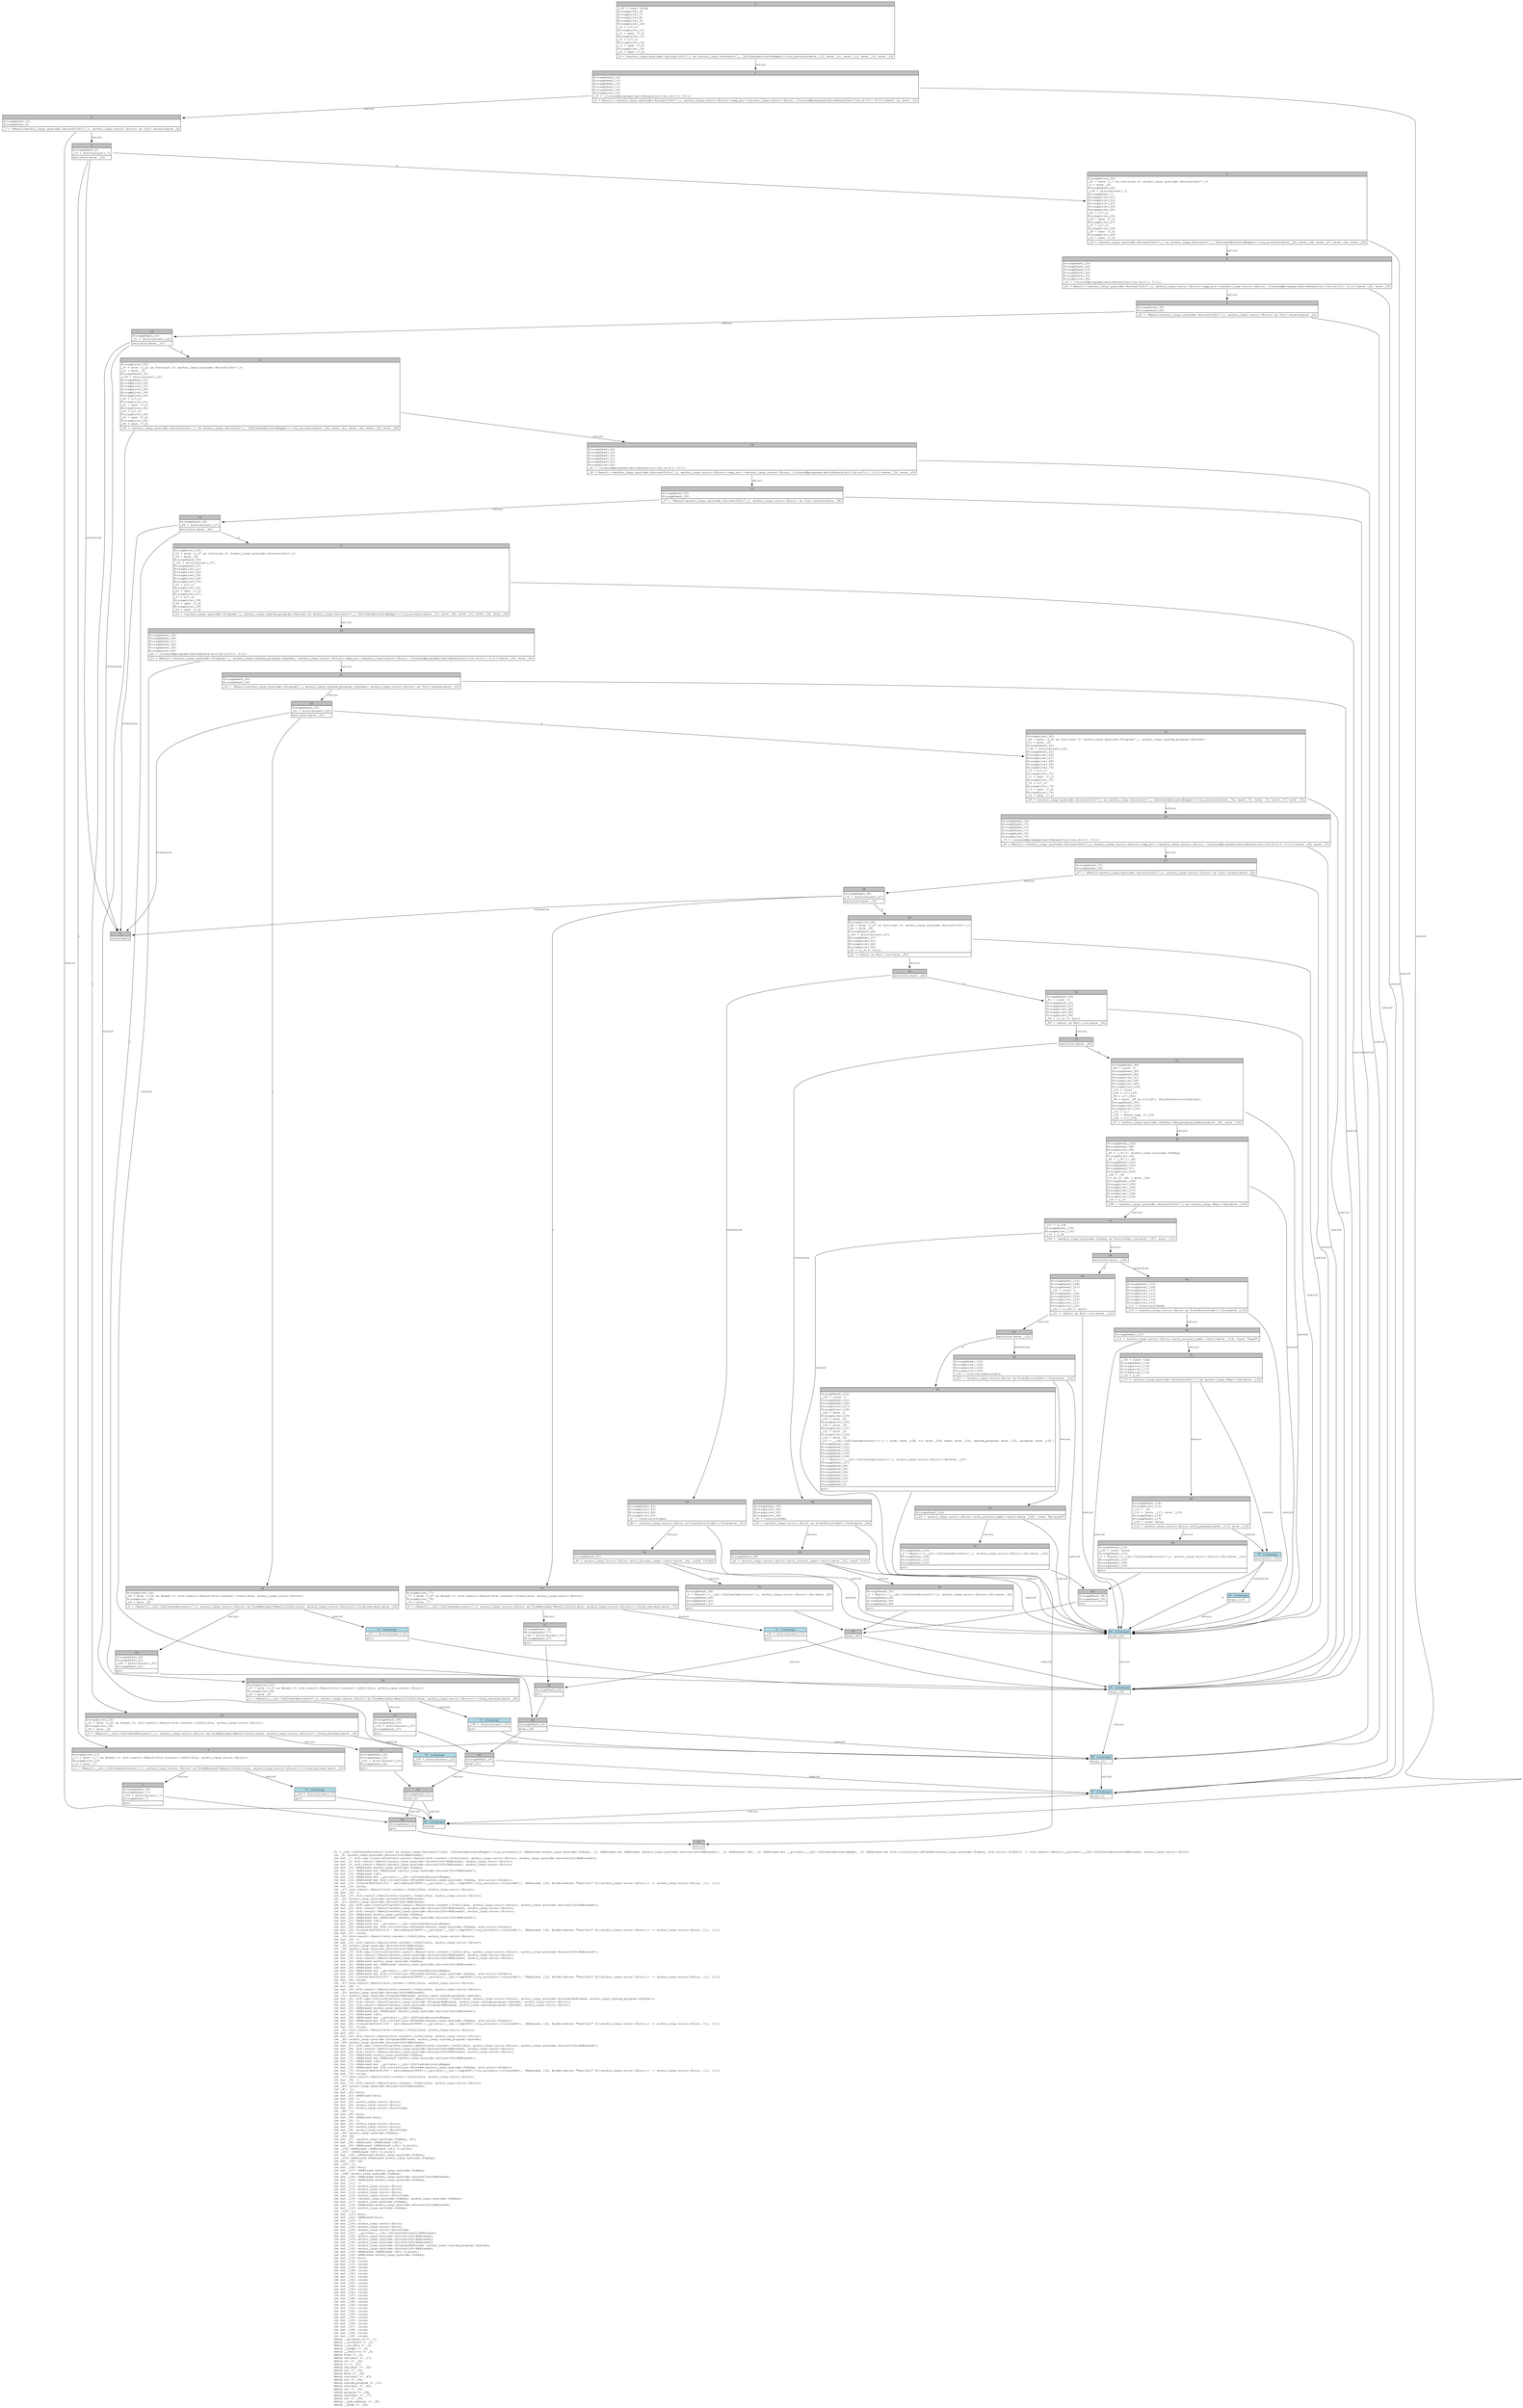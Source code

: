 digraph Mir_0_514 {
    graph [fontname="Courier, monospace"];
    node [fontname="Courier, monospace"];
    edge [fontname="Courier, monospace"];
    label=<fn &lt;__idl::IdlCreateAccounts&lt;'info&gt; as anchor_lang::Accounts&lt;'info, IdlCreateAccountsBumps&gt;&gt;::try_accounts(_1: &amp;ReErased anchor_lang::prelude::Pubkey, _2: &amp;ReErased mut &amp;ReErased [anchor_lang::prelude::AccountInfo&lt;ReErased&gt;], _3: &amp;ReErased [u8], _4: &amp;ReErased mut __private::__idl::IdlCreateAccountsBumps, _5: &amp;ReErased mut std::collections::BTreeSet&lt;anchor_lang::prelude::Pubkey, std::alloc::Global&gt;) -&gt; std::result::Result&lt;__private::__idl::IdlCreateAccounts&lt;ReErased&gt;, anchor_lang::error::Error&gt;<br align="left"/>let _6: anchor_lang::prelude::AccountInfo&lt;ReErased&gt;;<br align="left"/>let mut _7: std::ops::ControlFlow&lt;std::result::Result&lt;std::convert::Infallible, anchor_lang::error::Error&gt;, anchor_lang::prelude::AccountInfo&lt;ReErased&gt;&gt;;<br align="left"/>let mut _8: std::result::Result&lt;anchor_lang::prelude::AccountInfo&lt;ReErased&gt;, anchor_lang::error::Error&gt;;<br align="left"/>let mut _9: std::result::Result&lt;anchor_lang::prelude::AccountInfo&lt;ReErased&gt;, anchor_lang::error::Error&gt;;<br align="left"/>let mut _10: &amp;ReErased anchor_lang::prelude::Pubkey;<br align="left"/>let mut _11: &amp;ReErased mut &amp;ReErased [anchor_lang::prelude::AccountInfo&lt;ReErased&gt;];<br align="left"/>let mut _12: &amp;ReErased [u8];<br align="left"/>let mut _13: &amp;ReErased mut __private::__idl::IdlCreateAccountsBumps;<br align="left"/>let mut _14: &amp;ReErased mut std::collections::BTreeSet&lt;anchor_lang::prelude::Pubkey, std::alloc::Global&gt;;<br align="left"/>let mut _15: Closure(DefId(0:515 ~ switchboard[5899]::__private::__idl::{impl#38}::try_accounts::{closure#0}), [ReErased, i32, Binder(extern &quot;RustCall&quot; fn((anchor_lang::error::Error,)) -&gt; anchor_lang::error::Error, []), ()]);<br align="left"/>let mut _16: isize;<br align="left"/>let _17: std::result::Result&lt;std::convert::Infallible, anchor_lang::error::Error&gt;;<br align="left"/>let mut _18: !;<br align="left"/>let mut _19: std::result::Result&lt;std::convert::Infallible, anchor_lang::error::Error&gt;;<br align="left"/>let _20: anchor_lang::prelude::AccountInfo&lt;ReErased&gt;;<br align="left"/>let _21: anchor_lang::prelude::AccountInfo&lt;ReErased&gt;;<br align="left"/>let mut _22: std::ops::ControlFlow&lt;std::result::Result&lt;std::convert::Infallible, anchor_lang::error::Error&gt;, anchor_lang::prelude::AccountInfo&lt;ReErased&gt;&gt;;<br align="left"/>let mut _23: std::result::Result&lt;anchor_lang::prelude::AccountInfo&lt;ReErased&gt;, anchor_lang::error::Error&gt;;<br align="left"/>let mut _24: std::result::Result&lt;anchor_lang::prelude::AccountInfo&lt;ReErased&gt;, anchor_lang::error::Error&gt;;<br align="left"/>let mut _25: &amp;ReErased anchor_lang::prelude::Pubkey;<br align="left"/>let mut _26: &amp;ReErased mut &amp;ReErased [anchor_lang::prelude::AccountInfo&lt;ReErased&gt;];<br align="left"/>let mut _27: &amp;ReErased [u8];<br align="left"/>let mut _28: &amp;ReErased mut __private::__idl::IdlCreateAccountsBumps;<br align="left"/>let mut _29: &amp;ReErased mut std::collections::BTreeSet&lt;anchor_lang::prelude::Pubkey, std::alloc::Global&gt;;<br align="left"/>let mut _30: Closure(DefId(0:516 ~ switchboard[5899]::__private::__idl::{impl#38}::try_accounts::{closure#1}), [ReErased, i32, Binder(extern &quot;RustCall&quot; fn((anchor_lang::error::Error,)) -&gt; anchor_lang::error::Error, []), ()]);<br align="left"/>let mut _31: isize;<br align="left"/>let _32: std::result::Result&lt;std::convert::Infallible, anchor_lang::error::Error&gt;;<br align="left"/>let mut _33: !;<br align="left"/>let mut _34: std::result::Result&lt;std::convert::Infallible, anchor_lang::error::Error&gt;;<br align="left"/>let _35: anchor_lang::prelude::AccountInfo&lt;ReErased&gt;;<br align="left"/>let _36: anchor_lang::prelude::AccountInfo&lt;ReErased&gt;;<br align="left"/>let mut _37: std::ops::ControlFlow&lt;std::result::Result&lt;std::convert::Infallible, anchor_lang::error::Error&gt;, anchor_lang::prelude::AccountInfo&lt;ReErased&gt;&gt;;<br align="left"/>let mut _38: std::result::Result&lt;anchor_lang::prelude::AccountInfo&lt;ReErased&gt;, anchor_lang::error::Error&gt;;<br align="left"/>let mut _39: std::result::Result&lt;anchor_lang::prelude::AccountInfo&lt;ReErased&gt;, anchor_lang::error::Error&gt;;<br align="left"/>let mut _40: &amp;ReErased anchor_lang::prelude::Pubkey;<br align="left"/>let mut _41: &amp;ReErased mut &amp;ReErased [anchor_lang::prelude::AccountInfo&lt;ReErased&gt;];<br align="left"/>let mut _42: &amp;ReErased [u8];<br align="left"/>let mut _43: &amp;ReErased mut __private::__idl::IdlCreateAccountsBumps;<br align="left"/>let mut _44: &amp;ReErased mut std::collections::BTreeSet&lt;anchor_lang::prelude::Pubkey, std::alloc::Global&gt;;<br align="left"/>let mut _45: Closure(DefId(0:517 ~ switchboard[5899]::__private::__idl::{impl#38}::try_accounts::{closure#2}), [ReErased, i32, Binder(extern &quot;RustCall&quot; fn((anchor_lang::error::Error,)) -&gt; anchor_lang::error::Error, []), ()]);<br align="left"/>let mut _46: isize;<br align="left"/>let _47: std::result::Result&lt;std::convert::Infallible, anchor_lang::error::Error&gt;;<br align="left"/>let mut _48: !;<br align="left"/>let mut _49: std::result::Result&lt;std::convert::Infallible, anchor_lang::error::Error&gt;;<br align="left"/>let _50: anchor_lang::prelude::AccountInfo&lt;ReErased&gt;;<br align="left"/>let _51: anchor_lang::prelude::Program&lt;ReErased, anchor_lang::system_program::System&gt;;<br align="left"/>let mut _52: std::ops::ControlFlow&lt;std::result::Result&lt;std::convert::Infallible, anchor_lang::error::Error&gt;, anchor_lang::prelude::Program&lt;ReErased, anchor_lang::system_program::System&gt;&gt;;<br align="left"/>let mut _53: std::result::Result&lt;anchor_lang::prelude::Program&lt;ReErased, anchor_lang::system_program::System&gt;, anchor_lang::error::Error&gt;;<br align="left"/>let mut _54: std::result::Result&lt;anchor_lang::prelude::Program&lt;ReErased, anchor_lang::system_program::System&gt;, anchor_lang::error::Error&gt;;<br align="left"/>let mut _55: &amp;ReErased anchor_lang::prelude::Pubkey;<br align="left"/>let mut _56: &amp;ReErased mut &amp;ReErased [anchor_lang::prelude::AccountInfo&lt;ReErased&gt;];<br align="left"/>let mut _57: &amp;ReErased [u8];<br align="left"/>let mut _58: &amp;ReErased mut __private::__idl::IdlCreateAccountsBumps;<br align="left"/>let mut _59: &amp;ReErased mut std::collections::BTreeSet&lt;anchor_lang::prelude::Pubkey, std::alloc::Global&gt;;<br align="left"/>let mut _60: Closure(DefId(0:518 ~ switchboard[5899]::__private::__idl::{impl#38}::try_accounts::{closure#3}), [ReErased, i32, Binder(extern &quot;RustCall&quot; fn((anchor_lang::error::Error,)) -&gt; anchor_lang::error::Error, []), ()]);<br align="left"/>let mut _61: isize;<br align="left"/>let _62: std::result::Result&lt;std::convert::Infallible, anchor_lang::error::Error&gt;;<br align="left"/>let mut _63: !;<br align="left"/>let mut _64: std::result::Result&lt;std::convert::Infallible, anchor_lang::error::Error&gt;;<br align="left"/>let _65: anchor_lang::prelude::Program&lt;ReErased, anchor_lang::system_program::System&gt;;<br align="left"/>let _66: anchor_lang::prelude::AccountInfo&lt;ReErased&gt;;<br align="left"/>let mut _67: std::ops::ControlFlow&lt;std::result::Result&lt;std::convert::Infallible, anchor_lang::error::Error&gt;, anchor_lang::prelude::AccountInfo&lt;ReErased&gt;&gt;;<br align="left"/>let mut _68: std::result::Result&lt;anchor_lang::prelude::AccountInfo&lt;ReErased&gt;, anchor_lang::error::Error&gt;;<br align="left"/>let mut _69: std::result::Result&lt;anchor_lang::prelude::AccountInfo&lt;ReErased&gt;, anchor_lang::error::Error&gt;;<br align="left"/>let mut _70: &amp;ReErased anchor_lang::prelude::Pubkey;<br align="left"/>let mut _71: &amp;ReErased mut &amp;ReErased [anchor_lang::prelude::AccountInfo&lt;ReErased&gt;];<br align="left"/>let mut _72: &amp;ReErased [u8];<br align="left"/>let mut _73: &amp;ReErased mut __private::__idl::IdlCreateAccountsBumps;<br align="left"/>let mut _74: &amp;ReErased mut std::collections::BTreeSet&lt;anchor_lang::prelude::Pubkey, std::alloc::Global&gt;;<br align="left"/>let mut _75: Closure(DefId(0:519 ~ switchboard[5899]::__private::__idl::{impl#38}::try_accounts::{closure#4}), [ReErased, i32, Binder(extern &quot;RustCall&quot; fn((anchor_lang::error::Error,)) -&gt; anchor_lang::error::Error, []), ()]);<br align="left"/>let mut _76: isize;<br align="left"/>let _77: std::result::Result&lt;std::convert::Infallible, anchor_lang::error::Error&gt;;<br align="left"/>let mut _78: !;<br align="left"/>let mut _79: std::result::Result&lt;std::convert::Infallible, anchor_lang::error::Error&gt;;<br align="left"/>let _80: anchor_lang::prelude::AccountInfo&lt;ReErased&gt;;<br align="left"/>let _81: ();<br align="left"/>let mut _82: bool;<br align="left"/>let mut _83: &amp;ReErased bool;<br align="left"/>let mut _84: !;<br align="left"/>let mut _85: anchor_lang::error::Error;<br align="left"/>let mut _86: anchor_lang::error::Error;<br align="left"/>let mut _87: anchor_lang::error::ErrorCode;<br align="left"/>let _88: ();<br align="left"/>let mut _89: bool;<br align="left"/>let mut _90: &amp;ReErased bool;<br align="left"/>let mut _91: !;<br align="left"/>let mut _92: anchor_lang::error::Error;<br align="left"/>let mut _93: anchor_lang::error::Error;<br align="left"/>let mut _94: anchor_lang::error::ErrorCode;<br align="left"/>let _95: anchor_lang::prelude::Pubkey;<br align="left"/>let _96: u8;<br align="left"/>let mut _97: (anchor_lang::prelude::Pubkey, u8);<br align="left"/>let mut _98: &amp;ReErased [&amp;ReErased [u8]];<br align="left"/>let mut _99: &amp;ReErased [&amp;ReErased [u8]; 0_usize];<br align="left"/>let _100: &amp;ReErased [&amp;ReErased [u8]; 0_usize];<br align="left"/>let _101: [&amp;ReErased [u8]; 0_usize];<br align="left"/>let mut _102: &amp;ReErased anchor_lang::prelude::Pubkey;<br align="left"/>let _103: &amp;ReErased &amp;ReErased anchor_lang::prelude::Pubkey;<br align="left"/>let mut _104: u8;<br align="left"/>let _105: ();<br align="left"/>let mut _106: bool;<br align="left"/>let mut _107: &amp;ReErased anchor_lang::prelude::Pubkey;<br align="left"/>let _108: anchor_lang::prelude::Pubkey;<br align="left"/>let mut _109: &amp;ReErased anchor_lang::prelude::AccountInfo&lt;ReErased&gt;;<br align="left"/>let mut _110: &amp;ReErased anchor_lang::prelude::Pubkey;<br align="left"/>let mut _111: !;<br align="left"/>let mut _112: anchor_lang::error::Error;<br align="left"/>let mut _113: anchor_lang::error::Error;<br align="left"/>let mut _114: anchor_lang::error::Error;<br align="left"/>let mut _115: anchor_lang::error::ErrorCode;<br align="left"/>let mut _116: (anchor_lang::prelude::Pubkey, anchor_lang::prelude::Pubkey);<br align="left"/>let mut _117: anchor_lang::prelude::Pubkey;<br align="left"/>let mut _118: &amp;ReErased anchor_lang::prelude::AccountInfo&lt;ReErased&gt;;<br align="left"/>let mut _119: anchor_lang::prelude::Pubkey;<br align="left"/>let _120: ();<br align="left"/>let mut _121: bool;<br align="left"/>let mut _122: &amp;ReErased bool;<br align="left"/>let mut _123: !;<br align="left"/>let mut _124: anchor_lang::error::Error;<br align="left"/>let mut _125: anchor_lang::error::Error;<br align="left"/>let mut _126: anchor_lang::error::ErrorCode;<br align="left"/>let mut _127: __private::__idl::IdlCreateAccounts&lt;ReErased&gt;;<br align="left"/>let mut _128: anchor_lang::prelude::AccountInfo&lt;ReErased&gt;;<br align="left"/>let mut _129: anchor_lang::prelude::AccountInfo&lt;ReErased&gt;;<br align="left"/>let mut _130: anchor_lang::prelude::AccountInfo&lt;ReErased&gt;;<br align="left"/>let mut _131: anchor_lang::prelude::Program&lt;ReErased, anchor_lang::system_program::System&gt;;<br align="left"/>let mut _132: anchor_lang::prelude::AccountInfo&lt;ReErased&gt;;<br align="left"/>let mut _133: &amp;ReErased [&amp;ReErased [u8]; 0_usize];<br align="left"/>let mut _134: &amp;ReErased anchor_lang::prelude::Pubkey;<br align="left"/>let mut _135: bool;<br align="left"/>let mut _136: isize;<br align="left"/>let mut _137: isize;<br align="left"/>let mut _138: isize;<br align="left"/>let mut _139: isize;<br align="left"/>let mut _140: isize;<br align="left"/>let mut _141: isize;<br align="left"/>let mut _142: isize;<br align="left"/>let mut _143: isize;<br align="left"/>let mut _144: isize;<br align="left"/>let mut _145: isize;<br align="left"/>let mut _146: isize;<br align="left"/>let mut _147: isize;<br align="left"/>let mut _148: isize;<br align="left"/>let mut _149: isize;<br align="left"/>let mut _150: isize;<br align="left"/>let mut _151: isize;<br align="left"/>let mut _152: isize;<br align="left"/>let mut _153: isize;<br align="left"/>let mut _154: isize;<br align="left"/>let mut _155: isize;<br align="left"/>let mut _156: isize;<br align="left"/>let mut _157: isize;<br align="left"/>let mut _158: isize;<br align="left"/>let mut _159: isize;<br align="left"/>let mut _160: isize;<br align="left"/>debug __program_id =&gt; _1;<br align="left"/>debug __accounts =&gt; _2;<br align="left"/>debug __ix_data =&gt; _3;<br align="left"/>debug __bumps =&gt; _4;<br align="left"/>debug __reallocs =&gt; _5;<br align="left"/>debug from =&gt; _6;<br align="left"/>debug residual =&gt; _17;<br align="left"/>debug val =&gt; _20;<br align="left"/>debug to =&gt; _21;<br align="left"/>debug residual =&gt; _32;<br align="left"/>debug val =&gt; _35;<br align="left"/>debug base =&gt; _36;<br align="left"/>debug residual =&gt; _47;<br align="left"/>debug val =&gt; _50;<br align="left"/>debug system_program =&gt; _51;<br align="left"/>debug residual =&gt; _62;<br align="left"/>debug val =&gt; _65;<br align="left"/>debug program =&gt; _66;<br align="left"/>debug residual =&gt; _77;<br align="left"/>debug val =&gt; _80;<br align="left"/>debug __pda_address =&gt; _95;<br align="left"/>debug __bump =&gt; _96;<br align="left"/>>;
    bb0__0_514 [shape="none", label=<<table border="0" cellborder="1" cellspacing="0"><tr><td bgcolor="gray" align="center" colspan="1">0</td></tr><tr><td align="left" balign="left">_135 = const false<br/>StorageLive(_6)<br/>StorageLive(_7)<br/>StorageLive(_8)<br/>StorageLive(_9)<br/>StorageLive(_10)<br/>_10 = &amp;(*_1)<br/>StorageLive(_11)<br/>_11 = &amp;mut (*_2)<br/>StorageLive(_12)<br/>_12 = &amp;(*_3)<br/>StorageLive(_13)<br/>_13 = &amp;mut (*_4)<br/>StorageLive(_14)<br/>_14 = &amp;mut (*_5)<br/></td></tr><tr><td align="left">_9 = &lt;anchor_lang::prelude::AccountInfo&lt;'_&gt; as anchor_lang::Accounts&lt;'_, IdlCreateAccountsBumps&gt;&gt;::try_accounts(move _10, move _11, move _12, move _13, move _14)</td></tr></table>>];
    bb1__0_514 [shape="none", label=<<table border="0" cellborder="1" cellspacing="0"><tr><td bgcolor="gray" align="center" colspan="1">1</td></tr><tr><td align="left" balign="left">StorageDead(_14)<br/>StorageDead(_13)<br/>StorageDead(_12)<br/>StorageDead(_11)<br/>StorageDead(_10)<br/>StorageLive(_15)<br/>_15 = {closure@programs/switchboard/src/lib.rs:5:1: 5:11}<br/></td></tr><tr><td align="left">_8 = Result::&lt;anchor_lang::prelude::AccountInfo&lt;'_&gt;, anchor_lang::error::Error&gt;::map_err::&lt;anchor_lang::error::Error, {closure@programs/switchboard/src/lib.rs:5:1: 5:11}&gt;(move _9, move _15)</td></tr></table>>];
    bb2__0_514 [shape="none", label=<<table border="0" cellborder="1" cellspacing="0"><tr><td bgcolor="gray" align="center" colspan="1">2</td></tr><tr><td align="left" balign="left">StorageDead(_15)<br/>StorageDead(_9)<br/></td></tr><tr><td align="left">_7 = &lt;Result&lt;anchor_lang::prelude::AccountInfo&lt;'_&gt;, anchor_lang::error::Error&gt; as Try&gt;::branch(move _8)</td></tr></table>>];
    bb3__0_514 [shape="none", label=<<table border="0" cellborder="1" cellspacing="0"><tr><td bgcolor="gray" align="center" colspan="1">3</td></tr><tr><td align="left" balign="left">StorageDead(_8)<br/>_16 = discriminant(_7)<br/></td></tr><tr><td align="left">switchInt(move _16)</td></tr></table>>];
    bb4__0_514 [shape="none", label=<<table border="0" cellborder="1" cellspacing="0"><tr><td bgcolor="gray" align="center" colspan="1">4</td></tr><tr><td align="left" balign="left">StorageLive(_20)<br/>_20 = move ((_7 as Continue).0: anchor_lang::prelude::AccountInfo&lt;'_&gt;)<br/>_6 = move _20<br/>StorageDead(_20)<br/>_136 = discriminant(_7)<br/>StorageDead(_7)<br/>StorageLive(_21)<br/>StorageLive(_22)<br/>StorageLive(_23)<br/>StorageLive(_24)<br/>StorageLive(_25)<br/>_25 = &amp;(*_1)<br/>StorageLive(_26)<br/>_26 = &amp;mut (*_2)<br/>StorageLive(_27)<br/>_27 = &amp;(*_3)<br/>StorageLive(_28)<br/>_28 = &amp;mut (*_4)<br/>StorageLive(_29)<br/>_29 = &amp;mut (*_5)<br/></td></tr><tr><td align="left">_24 = &lt;anchor_lang::prelude::AccountInfo&lt;'_&gt; as anchor_lang::Accounts&lt;'_, IdlCreateAccountsBumps&gt;&gt;::try_accounts(move _25, move _26, move _27, move _28, move _29)</td></tr></table>>];
    bb5__0_514 [shape="none", label=<<table border="0" cellborder="1" cellspacing="0"><tr><td bgcolor="gray" align="center" colspan="1">5</td></tr><tr><td align="left">unreachable</td></tr></table>>];
    bb6__0_514 [shape="none", label=<<table border="0" cellborder="1" cellspacing="0"><tr><td bgcolor="gray" align="center" colspan="1">6</td></tr><tr><td align="left" balign="left">StorageLive(_17)<br/>_17 = move ((_7 as Break).0: std::result::Result&lt;std::convert::Infallible, anchor_lang::error::Error&gt;)<br/>StorageLive(_19)<br/>_19 = move _17<br/></td></tr><tr><td align="left">_0 = &lt;Result&lt;__idl::IdlCreateAccounts&lt;'_&gt;, anchor_lang::error::Error&gt; as FromResidual&lt;Result&lt;Infallible, anchor_lang::error::Error&gt;&gt;&gt;::from_residual(move _19)</td></tr></table>>];
    bb7__0_514 [shape="none", label=<<table border="0" cellborder="1" cellspacing="0"><tr><td bgcolor="gray" align="center" colspan="1">7</td></tr><tr><td align="left" balign="left">StorageDead(_19)<br/>StorageDead(_17)<br/>_154 = discriminant(_7)<br/>StorageDead(_7)<br/></td></tr><tr><td align="left">goto</td></tr></table>>];
    bb8__0_514 [shape="none", label=<<table border="0" cellborder="1" cellspacing="0"><tr><td bgcolor="gray" align="center" colspan="1">8</td></tr><tr><td align="left" balign="left">StorageDead(_29)<br/>StorageDead(_28)<br/>StorageDead(_27)<br/>StorageDead(_26)<br/>StorageDead(_25)<br/>StorageLive(_30)<br/>_30 = {closure@programs/switchboard/src/lib.rs:5:1: 5:11}<br/></td></tr><tr><td align="left">_23 = Result::&lt;anchor_lang::prelude::AccountInfo&lt;'_&gt;, anchor_lang::error::Error&gt;::map_err::&lt;anchor_lang::error::Error, {closure@programs/switchboard/src/lib.rs:5:1: 5:11}&gt;(move _24, move _30)</td></tr></table>>];
    bb9__0_514 [shape="none", label=<<table border="0" cellborder="1" cellspacing="0"><tr><td bgcolor="gray" align="center" colspan="1">9</td></tr><tr><td align="left" balign="left">StorageDead(_30)<br/>StorageDead(_24)<br/></td></tr><tr><td align="left">_22 = &lt;Result&lt;anchor_lang::prelude::AccountInfo&lt;'_&gt;, anchor_lang::error::Error&gt; as Try&gt;::branch(move _23)</td></tr></table>>];
    bb10__0_514 [shape="none", label=<<table border="0" cellborder="1" cellspacing="0"><tr><td bgcolor="gray" align="center" colspan="1">10</td></tr><tr><td align="left" balign="left">StorageDead(_23)<br/>_31 = discriminant(_22)<br/></td></tr><tr><td align="left">switchInt(move _31)</td></tr></table>>];
    bb11__0_514 [shape="none", label=<<table border="0" cellborder="1" cellspacing="0"><tr><td bgcolor="gray" align="center" colspan="1">11</td></tr><tr><td align="left" balign="left">StorageLive(_35)<br/>_35 = move ((_22 as Continue).0: anchor_lang::prelude::AccountInfo&lt;'_&gt;)<br/>_21 = move _35<br/>StorageDead(_35)<br/>_138 = discriminant(_22)<br/>StorageDead(_22)<br/>StorageLive(_36)<br/>StorageLive(_37)<br/>StorageLive(_38)<br/>StorageLive(_39)<br/>StorageLive(_40)<br/>_40 = &amp;(*_1)<br/>StorageLive(_41)<br/>_41 = &amp;mut (*_2)<br/>StorageLive(_42)<br/>_42 = &amp;(*_3)<br/>StorageLive(_43)<br/>_43 = &amp;mut (*_4)<br/>StorageLive(_44)<br/>_44 = &amp;mut (*_5)<br/></td></tr><tr><td align="left">_39 = &lt;anchor_lang::prelude::AccountInfo&lt;'_&gt; as anchor_lang::Accounts&lt;'_, IdlCreateAccountsBumps&gt;&gt;::try_accounts(move _40, move _41, move _42, move _43, move _44)</td></tr></table>>];
    bb12__0_514 [shape="none", label=<<table border="0" cellborder="1" cellspacing="0"><tr><td bgcolor="gray" align="center" colspan="1">12</td></tr><tr><td align="left" balign="left">StorageLive(_32)<br/>_32 = move ((_22 as Break).0: std::result::Result&lt;std::convert::Infallible, anchor_lang::error::Error&gt;)<br/>StorageLive(_34)<br/>_34 = move _32<br/></td></tr><tr><td align="left">_0 = &lt;Result&lt;__idl::IdlCreateAccounts&lt;'_&gt;, anchor_lang::error::Error&gt; as FromResidual&lt;Result&lt;Infallible, anchor_lang::error::Error&gt;&gt;&gt;::from_residual(move _34)</td></tr></table>>];
    bb13__0_514 [shape="none", label=<<table border="0" cellborder="1" cellspacing="0"><tr><td bgcolor="gray" align="center" colspan="1">13</td></tr><tr><td align="left" balign="left">StorageDead(_34)<br/>StorageDead(_32)<br/>_152 = discriminant(_22)<br/>StorageDead(_22)<br/></td></tr><tr><td align="left">goto</td></tr></table>>];
    bb14__0_514 [shape="none", label=<<table border="0" cellborder="1" cellspacing="0"><tr><td bgcolor="gray" align="center" colspan="1">14</td></tr><tr><td align="left" balign="left">StorageDead(_44)<br/>StorageDead(_43)<br/>StorageDead(_42)<br/>StorageDead(_41)<br/>StorageDead(_40)<br/>StorageLive(_45)<br/>_45 = {closure@programs/switchboard/src/lib.rs:5:1: 5:11}<br/></td></tr><tr><td align="left">_38 = Result::&lt;anchor_lang::prelude::AccountInfo&lt;'_&gt;, anchor_lang::error::Error&gt;::map_err::&lt;anchor_lang::error::Error, {closure@programs/switchboard/src/lib.rs:5:1: 5:11}&gt;(move _39, move _45)</td></tr></table>>];
    bb15__0_514 [shape="none", label=<<table border="0" cellborder="1" cellspacing="0"><tr><td bgcolor="gray" align="center" colspan="1">15</td></tr><tr><td align="left" balign="left">StorageDead(_45)<br/>StorageDead(_39)<br/></td></tr><tr><td align="left">_37 = &lt;Result&lt;anchor_lang::prelude::AccountInfo&lt;'_&gt;, anchor_lang::error::Error&gt; as Try&gt;::branch(move _38)</td></tr></table>>];
    bb16__0_514 [shape="none", label=<<table border="0" cellborder="1" cellspacing="0"><tr><td bgcolor="gray" align="center" colspan="1">16</td></tr><tr><td align="left" balign="left">StorageDead(_38)<br/>_46 = discriminant(_37)<br/></td></tr><tr><td align="left">switchInt(move _46)</td></tr></table>>];
    bb17__0_514 [shape="none", label=<<table border="0" cellborder="1" cellspacing="0"><tr><td bgcolor="gray" align="center" colspan="1">17</td></tr><tr><td align="left" balign="left">StorageLive(_50)<br/>_50 = move ((_37 as Continue).0: anchor_lang::prelude::AccountInfo&lt;'_&gt;)<br/>_36 = move _50<br/>StorageDead(_50)<br/>_140 = discriminant(_37)<br/>StorageDead(_37)<br/>StorageLive(_51)<br/>StorageLive(_52)<br/>StorageLive(_53)<br/>StorageLive(_54)<br/>StorageLive(_55)<br/>_55 = &amp;(*_1)<br/>StorageLive(_56)<br/>_56 = &amp;mut (*_2)<br/>StorageLive(_57)<br/>_57 = &amp;(*_3)<br/>StorageLive(_58)<br/>_58 = &amp;mut (*_4)<br/>StorageLive(_59)<br/>_59 = &amp;mut (*_5)<br/></td></tr><tr><td align="left">_54 = &lt;anchor_lang::prelude::Program&lt;'_, anchor_lang::system_program::System&gt; as anchor_lang::Accounts&lt;'_, IdlCreateAccountsBumps&gt;&gt;::try_accounts(move _55, move _56, move _57, move _58, move _59)</td></tr></table>>];
    bb18__0_514 [shape="none", label=<<table border="0" cellborder="1" cellspacing="0"><tr><td bgcolor="gray" align="center" colspan="1">18</td></tr><tr><td align="left" balign="left">StorageLive(_47)<br/>_47 = move ((_37 as Break).0: std::result::Result&lt;std::convert::Infallible, anchor_lang::error::Error&gt;)<br/>StorageLive(_49)<br/>_49 = move _47<br/></td></tr><tr><td align="left">_0 = &lt;Result&lt;__idl::IdlCreateAccounts&lt;'_&gt;, anchor_lang::error::Error&gt; as FromResidual&lt;Result&lt;Infallible, anchor_lang::error::Error&gt;&gt;&gt;::from_residual(move _49)</td></tr></table>>];
    bb19__0_514 [shape="none", label=<<table border="0" cellborder="1" cellspacing="0"><tr><td bgcolor="gray" align="center" colspan="1">19</td></tr><tr><td align="left" balign="left">StorageDead(_49)<br/>StorageDead(_47)<br/>_150 = discriminant(_37)<br/>StorageDead(_37)<br/></td></tr><tr><td align="left">goto</td></tr></table>>];
    bb20__0_514 [shape="none", label=<<table border="0" cellborder="1" cellspacing="0"><tr><td bgcolor="gray" align="center" colspan="1">20</td></tr><tr><td align="left" balign="left">StorageDead(_59)<br/>StorageDead(_58)<br/>StorageDead(_57)<br/>StorageDead(_56)<br/>StorageDead(_55)<br/>StorageLive(_60)<br/>_60 = {closure@programs/switchboard/src/lib.rs:5:1: 5:11}<br/></td></tr><tr><td align="left">_53 = Result::&lt;anchor_lang::prelude::Program&lt;'_, anchor_lang::system_program::System&gt;, anchor_lang::error::Error&gt;::map_err::&lt;anchor_lang::error::Error, {closure@programs/switchboard/src/lib.rs:5:1: 5:11}&gt;(move _54, move _60)</td></tr></table>>];
    bb21__0_514 [shape="none", label=<<table border="0" cellborder="1" cellspacing="0"><tr><td bgcolor="gray" align="center" colspan="1">21</td></tr><tr><td align="left" balign="left">StorageDead(_60)<br/>StorageDead(_54)<br/></td></tr><tr><td align="left">_52 = &lt;Result&lt;anchor_lang::prelude::Program&lt;'_, anchor_lang::system_program::System&gt;, anchor_lang::error::Error&gt; as Try&gt;::branch(move _53)</td></tr></table>>];
    bb22__0_514 [shape="none", label=<<table border="0" cellborder="1" cellspacing="0"><tr><td bgcolor="gray" align="center" colspan="1">22</td></tr><tr><td align="left" balign="left">StorageDead(_53)<br/>_61 = discriminant(_52)<br/></td></tr><tr><td align="left">switchInt(move _61)</td></tr></table>>];
    bb23__0_514 [shape="none", label=<<table border="0" cellborder="1" cellspacing="0"><tr><td bgcolor="gray" align="center" colspan="1">23</td></tr><tr><td align="left" balign="left">StorageLive(_65)<br/>_65 = move ((_52 as Continue).0: anchor_lang::prelude::Program&lt;'_, anchor_lang::system_program::System&gt;)<br/>_51 = move _65<br/>StorageDead(_65)<br/>_142 = discriminant(_52)<br/>StorageDead(_52)<br/>StorageLive(_66)<br/>StorageLive(_67)<br/>StorageLive(_68)<br/>StorageLive(_69)<br/>StorageLive(_70)<br/>_70 = &amp;(*_1)<br/>StorageLive(_71)<br/>_71 = &amp;mut (*_2)<br/>StorageLive(_72)<br/>_72 = &amp;(*_3)<br/>StorageLive(_73)<br/>_73 = &amp;mut (*_4)<br/>StorageLive(_74)<br/>_74 = &amp;mut (*_5)<br/></td></tr><tr><td align="left">_69 = &lt;anchor_lang::prelude::AccountInfo&lt;'_&gt; as anchor_lang::Accounts&lt;'_, IdlCreateAccountsBumps&gt;&gt;::try_accounts(move _70, move _71, move _72, move _73, move _74)</td></tr></table>>];
    bb24__0_514 [shape="none", label=<<table border="0" cellborder="1" cellspacing="0"><tr><td bgcolor="gray" align="center" colspan="1">24</td></tr><tr><td align="left" balign="left">StorageLive(_62)<br/>_62 = move ((_52 as Break).0: std::result::Result&lt;std::convert::Infallible, anchor_lang::error::Error&gt;)<br/>StorageLive(_64)<br/>_64 = move _62<br/></td></tr><tr><td align="left">_0 = &lt;Result&lt;__idl::IdlCreateAccounts&lt;'_&gt;, anchor_lang::error::Error&gt; as FromResidual&lt;Result&lt;Infallible, anchor_lang::error::Error&gt;&gt;&gt;::from_residual(move _64)</td></tr></table>>];
    bb25__0_514 [shape="none", label=<<table border="0" cellborder="1" cellspacing="0"><tr><td bgcolor="gray" align="center" colspan="1">25</td></tr><tr><td align="left" balign="left">StorageDead(_64)<br/>StorageDead(_62)<br/>_148 = discriminant(_52)<br/>StorageDead(_52)<br/></td></tr><tr><td align="left">goto</td></tr></table>>];
    bb26__0_514 [shape="none", label=<<table border="0" cellborder="1" cellspacing="0"><tr><td bgcolor="gray" align="center" colspan="1">26</td></tr><tr><td align="left" balign="left">StorageDead(_74)<br/>StorageDead(_73)<br/>StorageDead(_72)<br/>StorageDead(_71)<br/>StorageDead(_70)<br/>StorageLive(_75)<br/>_75 = {closure@programs/switchboard/src/lib.rs:5:1: 5:11}<br/></td></tr><tr><td align="left">_68 = Result::&lt;anchor_lang::prelude::AccountInfo&lt;'_&gt;, anchor_lang::error::Error&gt;::map_err::&lt;anchor_lang::error::Error, {closure@programs/switchboard/src/lib.rs:5:1: 5:11}&gt;(move _69, move _75)</td></tr></table>>];
    bb27__0_514 [shape="none", label=<<table border="0" cellborder="1" cellspacing="0"><tr><td bgcolor="gray" align="center" colspan="1">27</td></tr><tr><td align="left" balign="left">StorageDead(_75)<br/>StorageDead(_69)<br/></td></tr><tr><td align="left">_67 = &lt;Result&lt;anchor_lang::prelude::AccountInfo&lt;'_&gt;, anchor_lang::error::Error&gt; as Try&gt;::branch(move _68)</td></tr></table>>];
    bb28__0_514 [shape="none", label=<<table border="0" cellborder="1" cellspacing="0"><tr><td bgcolor="gray" align="center" colspan="1">28</td></tr><tr><td align="left" balign="left">StorageDead(_68)<br/>_76 = discriminant(_67)<br/></td></tr><tr><td align="left">switchInt(move _76)</td></tr></table>>];
    bb29__0_514 [shape="none", label=<<table border="0" cellborder="1" cellspacing="0"><tr><td bgcolor="gray" align="center" colspan="1">29</td></tr><tr><td align="left" balign="left">StorageLive(_80)<br/>_80 = move ((_67 as Continue).0: anchor_lang::prelude::AccountInfo&lt;'_&gt;)<br/>_66 = move _80<br/>StorageDead(_80)<br/>_144 = discriminant(_67)<br/>StorageDead(_67)<br/>StorageLive(_81)<br/>StorageLive(_82)<br/>StorageLive(_83)<br/>_83 = &amp;(_6.5: bool)<br/></td></tr><tr><td align="left">_82 = &lt;&amp;bool as Not&gt;::not(move _83)</td></tr></table>>];
    bb30__0_514 [shape="none", label=<<table border="0" cellborder="1" cellspacing="0"><tr><td bgcolor="gray" align="center" colspan="1">30</td></tr><tr><td align="left" balign="left">StorageLive(_77)<br/>_77 = move ((_67 as Break).0: std::result::Result&lt;std::convert::Infallible, anchor_lang::error::Error&gt;)<br/>StorageLive(_79)<br/>_79 = move _77<br/></td></tr><tr><td align="left">_0 = &lt;Result&lt;__idl::IdlCreateAccounts&lt;'_&gt;, anchor_lang::error::Error&gt; as FromResidual&lt;Result&lt;Infallible, anchor_lang::error::Error&gt;&gt;&gt;::from_residual(move _79)</td></tr></table>>];
    bb31__0_514 [shape="none", label=<<table border="0" cellborder="1" cellspacing="0"><tr><td bgcolor="gray" align="center" colspan="1">31</td></tr><tr><td align="left" balign="left">StorageDead(_79)<br/>StorageDead(_77)<br/>_146 = discriminant(_67)<br/>StorageDead(_67)<br/></td></tr><tr><td align="left">goto</td></tr></table>>];
    bb32__0_514 [shape="none", label=<<table border="0" cellborder="1" cellspacing="0"><tr><td bgcolor="gray" align="center" colspan="1">32</td></tr><tr><td align="left">switchInt(move _82)</td></tr></table>>];
    bb33__0_514 [shape="none", label=<<table border="0" cellborder="1" cellspacing="0"><tr><td bgcolor="gray" align="center" colspan="1">33</td></tr><tr><td align="left" balign="left">StorageDead(_83)<br/>StorageLive(_85)<br/>StorageLive(_86)<br/>StorageLive(_87)<br/>_87 = ConstraintSigner<br/></td></tr><tr><td align="left">_86 = &lt;anchor_lang::error::Error as From&lt;ErrorCode&gt;&gt;::from(move _87)</td></tr></table>>];
    bb34__0_514 [shape="none", label=<<table border="0" cellborder="1" cellspacing="0"><tr><td bgcolor="gray" align="center" colspan="1">34</td></tr><tr><td align="left" balign="left">StorageDead(_87)<br/></td></tr><tr><td align="left">_85 = anchor_lang::error::Error::with_account_name::&lt;&amp;str&gt;(move _86, const &quot;from&quot;)</td></tr></table>>];
    bb35__0_514 [shape="none", label=<<table border="0" cellborder="1" cellspacing="0"><tr><td bgcolor="gray" align="center" colspan="1">35</td></tr><tr><td align="left" balign="left">StorageDead(_86)<br/>_0 = Result::&lt;__idl::IdlCreateAccounts&lt;'_&gt;, anchor_lang::error::Error&gt;::Err(move _85)<br/>StorageDead(_85)<br/>StorageDead(_82)<br/>StorageDead(_81)<br/></td></tr><tr><td align="left">goto</td></tr></table>>];
    bb36__0_514 [shape="none", label=<<table border="0" cellborder="1" cellspacing="0"><tr><td bgcolor="gray" align="center" colspan="1">36</td></tr><tr><td align="left" balign="left">StorageDead(_83)<br/>_81 = const ()<br/>StorageDead(_82)<br/>StorageDead(_81)<br/>StorageLive(_88)<br/>StorageLive(_89)<br/>StorageLive(_90)<br/>_90 = &amp;(_21.6: bool)<br/></td></tr><tr><td align="left">_89 = &lt;&amp;bool as Not&gt;::not(move _90)</td></tr></table>>];
    bb37__0_514 [shape="none", label=<<table border="0" cellborder="1" cellspacing="0"><tr><td bgcolor="gray" align="center" colspan="1">37</td></tr><tr><td align="left">switchInt(move _89)</td></tr></table>>];
    bb38__0_514 [shape="none", label=<<table border="0" cellborder="1" cellspacing="0"><tr><td bgcolor="gray" align="center" colspan="1">38</td></tr><tr><td align="left" balign="left">StorageDead(_90)<br/>StorageLive(_92)<br/>StorageLive(_93)<br/>StorageLive(_94)<br/>_94 = ConstraintMut<br/></td></tr><tr><td align="left">_93 = &lt;anchor_lang::error::Error as From&lt;ErrorCode&gt;&gt;::from(move _94)</td></tr></table>>];
    bb39__0_514 [shape="none", label=<<table border="0" cellborder="1" cellspacing="0"><tr><td bgcolor="gray" align="center" colspan="1">39</td></tr><tr><td align="left" balign="left">StorageDead(_94)<br/></td></tr><tr><td align="left">_92 = anchor_lang::error::Error::with_account_name::&lt;&amp;str&gt;(move _93, const &quot;to&quot;)</td></tr></table>>];
    bb40__0_514 [shape="none", label=<<table border="0" cellborder="1" cellspacing="0"><tr><td bgcolor="gray" align="center" colspan="1">40</td></tr><tr><td align="left" balign="left">StorageDead(_93)<br/>_0 = Result::&lt;__idl::IdlCreateAccounts&lt;'_&gt;, anchor_lang::error::Error&gt;::Err(move _92)<br/>StorageDead(_92)<br/>StorageDead(_89)<br/>StorageDead(_88)<br/></td></tr><tr><td align="left">goto</td></tr></table>>];
    bb41__0_514 [shape="none", label=<<table border="0" cellborder="1" cellspacing="0"><tr><td bgcolor="gray" align="center" colspan="1">41</td></tr><tr><td align="left" balign="left">StorageDead(_90)<br/>_88 = const ()<br/>StorageDead(_89)<br/>StorageDead(_88)<br/>StorageLive(_97)<br/>StorageLive(_98)<br/>StorageLive(_99)<br/>StorageLive(_100)<br/>_133 = const _<br/>_100 = &amp;(*_133)<br/>_99 = &amp;(*_100)<br/>_98 = move _99 as &amp;[&amp;[u8]] (PointerCoercion(Unsize))<br/>StorageDead(_99)<br/>StorageLive(_102)<br/>StorageLive(_103)<br/>_103 = &amp;_1<br/>_134 = deref_copy (*_103)<br/>_102 = &amp;(*_134)<br/></td></tr><tr><td align="left">_97 = anchor_lang::prelude::Pubkey::find_program_address(move _98, move _102)</td></tr></table>>];
    bb42__0_514 [shape="none", label=<<table border="0" cellborder="1" cellspacing="0"><tr><td bgcolor="gray" align="center" colspan="1">42</td></tr><tr><td align="left" balign="left">StorageDead(_102)<br/>StorageDead(_98)<br/>StorageLive(_95)<br/>_95 = (_97.0: anchor_lang::prelude::Pubkey)<br/>StorageLive(_96)<br/>_96 = (_97.1: u8)<br/>StorageDead(_103)<br/>StorageDead(_100)<br/>StorageDead(_97)<br/>StorageLive(_104)<br/>_104 = _96<br/>((*_4).0: u8) = move _104<br/>StorageDead(_104)<br/>StorageLive(_105)<br/>StorageLive(_106)<br/>StorageLive(_107)<br/>StorageLive(_108)<br/>StorageLive(_109)<br/>_109 = &amp;_36<br/></td></tr><tr><td align="left">_108 = &lt;anchor_lang::prelude::AccountInfo&lt;'_&gt; as anchor_lang::Key&gt;::key(move _109)</td></tr></table>>];
    bb43__0_514 [shape="none", label=<<table border="0" cellborder="1" cellspacing="0"><tr><td bgcolor="gray" align="center" colspan="1">43</td></tr><tr><td align="left" balign="left">_107 = &amp;_108<br/>StorageDead(_109)<br/>StorageLive(_110)<br/>_110 = &amp;_95<br/></td></tr><tr><td align="left">_106 = &lt;anchor_lang::prelude::Pubkey as PartialEq&gt;::ne(move _107, move _110)</td></tr></table>>];
    bb44__0_514 [shape="none", label=<<table border="0" cellborder="1" cellspacing="0"><tr><td bgcolor="gray" align="center" colspan="1">44</td></tr><tr><td align="left">switchInt(move _106)</td></tr></table>>];
    bb45__0_514 [shape="none", label=<<table border="0" cellborder="1" cellspacing="0"><tr><td bgcolor="gray" align="center" colspan="1">45</td></tr><tr><td align="left" balign="left">StorageDead(_110)<br/>StorageDead(_108)<br/>StorageDead(_107)<br/>StorageLive(_112)<br/>StorageLive(_113)<br/>StorageLive(_114)<br/>StorageLive(_115)<br/>_115 = ConstraintSeeds<br/></td></tr><tr><td align="left">_114 = &lt;anchor_lang::error::Error as From&lt;ErrorCode&gt;&gt;::from(move _115)</td></tr></table>>];
    bb46__0_514 [shape="none", label=<<table border="0" cellborder="1" cellspacing="0"><tr><td bgcolor="gray" align="center" colspan="1">46</td></tr><tr><td align="left" balign="left">StorageDead(_115)<br/></td></tr><tr><td align="left">_113 = anchor_lang::error::Error::with_account_name::&lt;&amp;str&gt;(move _114, const &quot;base&quot;)</td></tr></table>>];
    bb47__0_514 [shape="none", label=<<table border="0" cellborder="1" cellspacing="0"><tr><td bgcolor="gray" align="center" colspan="1">47</td></tr><tr><td align="left" balign="left">_135 = const true<br/>StorageDead(_114)<br/>StorageLive(_116)<br/>StorageLive(_117)<br/>StorageLive(_118)<br/>_118 = &amp;_36<br/></td></tr><tr><td align="left">_117 = &lt;anchor_lang::prelude::AccountInfo&lt;'_&gt; as anchor_lang::Key&gt;::key(move _118)</td></tr></table>>];
    bb48__0_514 [shape="none", label=<<table border="0" cellborder="1" cellspacing="0"><tr><td bgcolor="gray" align="center" colspan="1">48</td></tr><tr><td align="left" balign="left">StorageDead(_118)<br/>StorageLive(_119)<br/>_119 = _95<br/>_116 = (move _117, move _119)<br/>StorageDead(_119)<br/>StorageDead(_117)<br/>_135 = const false<br/></td></tr><tr><td align="left">_112 = anchor_lang::error::Error::with_pubkeys(move _113, move _116)</td></tr></table>>];
    bb49__0_514 [shape="none", label=<<table border="0" cellborder="1" cellspacing="0"><tr><td bgcolor="gray" align="center" colspan="1">49</td></tr><tr><td align="left" balign="left">StorageDead(_116)<br/>_135 = const false<br/>StorageDead(_113)<br/>_0 = Result::&lt;__idl::IdlCreateAccounts&lt;'_&gt;, anchor_lang::error::Error&gt;::Err(move _112)<br/>StorageDead(_112)<br/>StorageDead(_106)<br/>StorageDead(_105)<br/></td></tr><tr><td align="left">goto</td></tr></table>>];
    bb50__0_514 [shape="none", label=<<table border="0" cellborder="1" cellspacing="0"><tr><td bgcolor="gray" align="center" colspan="1">50</td></tr><tr><td align="left" balign="left">StorageDead(_110)<br/>StorageDead(_108)<br/>StorageDead(_107)<br/>_105 = const ()<br/>StorageDead(_106)<br/>StorageDead(_105)<br/>StorageLive(_120)<br/>StorageLive(_121)<br/>StorageLive(_122)<br/>_122 = &amp;(_66.7: bool)<br/></td></tr><tr><td align="left">_121 = &lt;&amp;bool as Not&gt;::not(move _122)</td></tr></table>>];
    bb51__0_514 [shape="none", label=<<table border="0" cellborder="1" cellspacing="0"><tr><td bgcolor="gray" align="center" colspan="1">51</td></tr><tr><td align="left">switchInt(move _121)</td></tr></table>>];
    bb52__0_514 [shape="none", label=<<table border="0" cellborder="1" cellspacing="0"><tr><td bgcolor="gray" align="center" colspan="1">52</td></tr><tr><td align="left" balign="left">StorageDead(_122)<br/>StorageLive(_124)<br/>StorageLive(_125)<br/>StorageLive(_126)<br/>_126 = ConstraintExecutable<br/></td></tr><tr><td align="left">_125 = &lt;anchor_lang::error::Error as From&lt;ErrorCode&gt;&gt;::from(move _126)</td></tr></table>>];
    bb53__0_514 [shape="none", label=<<table border="0" cellborder="1" cellspacing="0"><tr><td bgcolor="gray" align="center" colspan="1">53</td></tr><tr><td align="left" balign="left">StorageDead(_126)<br/></td></tr><tr><td align="left">_124 = anchor_lang::error::Error::with_account_name::&lt;&amp;str&gt;(move _125, const &quot;program&quot;)</td></tr></table>>];
    bb54__0_514 [shape="none", label=<<table border="0" cellborder="1" cellspacing="0"><tr><td bgcolor="gray" align="center" colspan="1">54</td></tr><tr><td align="left" balign="left">StorageDead(_125)<br/>_0 = Result::&lt;__idl::IdlCreateAccounts&lt;'_&gt;, anchor_lang::error::Error&gt;::Err(move _124)<br/>StorageDead(_124)<br/>StorageDead(_121)<br/>StorageDead(_120)<br/></td></tr><tr><td align="left">goto</td></tr></table>>];
    bb55__0_514 [shape="none", label=<<table border="0" cellborder="1" cellspacing="0"><tr><td bgcolor="gray" align="center" colspan="1">55</td></tr><tr><td align="left" balign="left">StorageDead(_122)<br/>_120 = const ()<br/>StorageDead(_121)<br/>StorageDead(_120)<br/>StorageLive(_127)<br/>StorageLive(_128)<br/>_128 = move _6<br/>StorageLive(_129)<br/>_129 = move _21<br/>StorageLive(_130)<br/>_130 = move _36<br/>StorageLive(_131)<br/>_131 = move _51<br/>StorageLive(_132)<br/>_132 = move _66<br/>_127 = __idl::IdlCreateAccounts::&lt;'_&gt; { from: move _128, to: move _129, base: move _130, system_program: move _131, program: move _132 }<br/>StorageDead(_132)<br/>StorageDead(_131)<br/>StorageDead(_130)<br/>StorageDead(_129)<br/>StorageDead(_128)<br/>_0 = Result::&lt;__idl::IdlCreateAccounts&lt;'_&gt;, anchor_lang::error::Error&gt;::Ok(move _127)<br/>StorageDead(_127)<br/>StorageDead(_96)<br/>StorageDead(_95)<br/>StorageDead(_66)<br/>StorageDead(_51)<br/>StorageDead(_36)<br/>StorageDead(_21)<br/>StorageDead(_6)<br/></td></tr><tr><td align="left">goto</td></tr></table>>];
    bb56__0_514 [shape="none", label=<<table border="0" cellborder="1" cellspacing="0"><tr><td bgcolor="gray" align="center" colspan="1">56</td></tr><tr><td align="left" balign="left">StorageDead(_96)<br/>StorageDead(_95)<br/></td></tr><tr><td align="left">goto</td></tr></table>>];
    bb57__0_514 [shape="none", label=<<table border="0" cellborder="1" cellspacing="0"><tr><td bgcolor="gray" align="center" colspan="1">57</td></tr><tr><td align="left">drop(_66)</td></tr></table>>];
    bb58__0_514 [shape="none", label=<<table border="0" cellborder="1" cellspacing="0"><tr><td bgcolor="gray" align="center" colspan="1">58</td></tr><tr><td align="left" balign="left">StorageDead(_66)<br/></td></tr><tr><td align="left">goto</td></tr></table>>];
    bb59__0_514 [shape="none", label=<<table border="0" cellborder="1" cellspacing="0"><tr><td bgcolor="gray" align="center" colspan="1">59</td></tr><tr><td align="left" balign="left">StorageDead(_51)<br/></td></tr><tr><td align="left">drop(_36)</td></tr></table>>];
    bb60__0_514 [shape="none", label=<<table border="0" cellborder="1" cellspacing="0"><tr><td bgcolor="gray" align="center" colspan="1">60</td></tr><tr><td align="left" balign="left">StorageDead(_36)<br/></td></tr><tr><td align="left">drop(_21)</td></tr></table>>];
    bb61__0_514 [shape="none", label=<<table border="0" cellborder="1" cellspacing="0"><tr><td bgcolor="gray" align="center" colspan="1">61</td></tr><tr><td align="left" balign="left">StorageDead(_21)<br/></td></tr><tr><td align="left">drop(_6)</td></tr></table>>];
    bb62__0_514 [shape="none", label=<<table border="0" cellborder="1" cellspacing="0"><tr><td bgcolor="gray" align="center" colspan="1">62</td></tr><tr><td align="left" balign="left">StorageDead(_6)<br/></td></tr><tr><td align="left">goto</td></tr></table>>];
    bb63__0_514 [shape="none", label=<<table border="0" cellborder="1" cellspacing="0"><tr><td bgcolor="gray" align="center" colspan="1">63</td></tr><tr><td align="left">return</td></tr></table>>];
    bb64__0_514 [shape="none", label=<<table border="0" cellborder="1" cellspacing="0"><tr><td bgcolor="lightblue" align="center" colspan="1">64 (cleanup)</td></tr><tr><td align="left">drop(_66)</td></tr></table>>];
    bb65__0_514 [shape="none", label=<<table border="0" cellborder="1" cellspacing="0"><tr><td bgcolor="lightblue" align="center" colspan="1">65 (cleanup)</td></tr><tr><td align="left">drop(_36)</td></tr></table>>];
    bb66__0_514 [shape="none", label=<<table border="0" cellborder="1" cellspacing="0"><tr><td bgcolor="lightblue" align="center" colspan="1">66 (cleanup)</td></tr><tr><td align="left">drop(_21)</td></tr></table>>];
    bb67__0_514 [shape="none", label=<<table border="0" cellborder="1" cellspacing="0"><tr><td bgcolor="lightblue" align="center" colspan="1">67 (cleanup)</td></tr><tr><td align="left">drop(_6)</td></tr></table>>];
    bb68__0_514 [shape="none", label=<<table border="0" cellborder="1" cellspacing="0"><tr><td bgcolor="lightblue" align="center" colspan="1">68 (cleanup)</td></tr><tr><td align="left">resume</td></tr></table>>];
    bb69__0_514 [shape="none", label=<<table border="0" cellborder="1" cellspacing="0"><tr><td bgcolor="lightblue" align="center" colspan="1">69 (cleanup)</td></tr><tr><td align="left">drop(_113)</td></tr></table>>];
    bb70__0_514 [shape="none", label=<<table border="0" cellborder="1" cellspacing="0"><tr><td bgcolor="lightblue" align="center" colspan="1">70 (cleanup)</td></tr><tr><td align="left">switchInt(_135)</td></tr></table>>];
    bb71__0_514 [shape="none", label=<<table border="0" cellborder="1" cellspacing="0"><tr><td bgcolor="lightblue" align="center" colspan="1">71 (cleanup)</td></tr><tr><td align="left" balign="left">_156 = discriminant(_67)<br/></td></tr><tr><td align="left">goto</td></tr></table>>];
    bb72__0_514 [shape="none", label=<<table border="0" cellborder="1" cellspacing="0"><tr><td bgcolor="lightblue" align="center" colspan="1">72 (cleanup)</td></tr><tr><td align="left" balign="left">_157 = discriminant(_52)<br/></td></tr><tr><td align="left">goto</td></tr></table>>];
    bb73__0_514 [shape="none", label=<<table border="0" cellborder="1" cellspacing="0"><tr><td bgcolor="lightblue" align="center" colspan="1">73 (cleanup)</td></tr><tr><td align="left" balign="left">_158 = discriminant(_37)<br/></td></tr><tr><td align="left">goto</td></tr></table>>];
    bb74__0_514 [shape="none", label=<<table border="0" cellborder="1" cellspacing="0"><tr><td bgcolor="lightblue" align="center" colspan="1">74 (cleanup)</td></tr><tr><td align="left" balign="left">_159 = discriminant(_22)<br/></td></tr><tr><td align="left">goto</td></tr></table>>];
    bb75__0_514 [shape="none", label=<<table border="0" cellborder="1" cellspacing="0"><tr><td bgcolor="lightblue" align="center" colspan="1">75 (cleanup)</td></tr><tr><td align="left" balign="left">_160 = discriminant(_7)<br/></td></tr><tr><td align="left">goto</td></tr></table>>];
    bb0__0_514 -> bb1__0_514 [label="return"];
    bb1__0_514 -> bb2__0_514 [label="return"];
    bb1__0_514 -> bb68__0_514 [label="unwind"];
    bb2__0_514 -> bb3__0_514 [label="return"];
    bb2__0_514 -> bb68__0_514 [label="unwind"];
    bb3__0_514 -> bb4__0_514 [label="0"];
    bb3__0_514 -> bb6__0_514 [label="1"];
    bb3__0_514 -> bb5__0_514 [label="otherwise"];
    bb4__0_514 -> bb8__0_514 [label="return"];
    bb4__0_514 -> bb67__0_514 [label="unwind"];
    bb6__0_514 -> bb7__0_514 [label="return"];
    bb6__0_514 -> bb75__0_514 [label="unwind"];
    bb7__0_514 -> bb62__0_514 [label=""];
    bb8__0_514 -> bb9__0_514 [label="return"];
    bb8__0_514 -> bb67__0_514 [label="unwind"];
    bb9__0_514 -> bb10__0_514 [label="return"];
    bb9__0_514 -> bb67__0_514 [label="unwind"];
    bb10__0_514 -> bb11__0_514 [label="0"];
    bb10__0_514 -> bb12__0_514 [label="1"];
    bb10__0_514 -> bb5__0_514 [label="otherwise"];
    bb11__0_514 -> bb14__0_514 [label="return"];
    bb11__0_514 -> bb66__0_514 [label="unwind"];
    bb12__0_514 -> bb13__0_514 [label="return"];
    bb12__0_514 -> bb74__0_514 [label="unwind"];
    bb13__0_514 -> bb61__0_514 [label=""];
    bb14__0_514 -> bb15__0_514 [label="return"];
    bb14__0_514 -> bb66__0_514 [label="unwind"];
    bb15__0_514 -> bb16__0_514 [label="return"];
    bb15__0_514 -> bb66__0_514 [label="unwind"];
    bb16__0_514 -> bb17__0_514 [label="0"];
    bb16__0_514 -> bb18__0_514 [label="1"];
    bb16__0_514 -> bb5__0_514 [label="otherwise"];
    bb17__0_514 -> bb20__0_514 [label="return"];
    bb17__0_514 -> bb65__0_514 [label="unwind"];
    bb18__0_514 -> bb19__0_514 [label="return"];
    bb18__0_514 -> bb73__0_514 [label="unwind"];
    bb19__0_514 -> bb60__0_514 [label=""];
    bb20__0_514 -> bb21__0_514 [label="return"];
    bb20__0_514 -> bb65__0_514 [label="unwind"];
    bb21__0_514 -> bb22__0_514 [label="return"];
    bb21__0_514 -> bb65__0_514 [label="unwind"];
    bb22__0_514 -> bb23__0_514 [label="0"];
    bb22__0_514 -> bb24__0_514 [label="1"];
    bb22__0_514 -> bb5__0_514 [label="otherwise"];
    bb23__0_514 -> bb26__0_514 [label="return"];
    bb23__0_514 -> bb65__0_514 [label="unwind"];
    bb24__0_514 -> bb25__0_514 [label="return"];
    bb24__0_514 -> bb72__0_514 [label="unwind"];
    bb25__0_514 -> bb59__0_514 [label=""];
    bb26__0_514 -> bb27__0_514 [label="return"];
    bb26__0_514 -> bb65__0_514 [label="unwind"];
    bb27__0_514 -> bb28__0_514 [label="return"];
    bb27__0_514 -> bb65__0_514 [label="unwind"];
    bb28__0_514 -> bb29__0_514 [label="0"];
    bb28__0_514 -> bb30__0_514 [label="1"];
    bb28__0_514 -> bb5__0_514 [label="otherwise"];
    bb29__0_514 -> bb32__0_514 [label="return"];
    bb29__0_514 -> bb64__0_514 [label="unwind"];
    bb30__0_514 -> bb31__0_514 [label="return"];
    bb30__0_514 -> bb71__0_514 [label="unwind"];
    bb31__0_514 -> bb58__0_514 [label=""];
    bb32__0_514 -> bb36__0_514 [label="0"];
    bb32__0_514 -> bb33__0_514 [label="otherwise"];
    bb33__0_514 -> bb34__0_514 [label="return"];
    bb33__0_514 -> bb64__0_514 [label="unwind"];
    bb34__0_514 -> bb35__0_514 [label="return"];
    bb34__0_514 -> bb64__0_514 [label="unwind"];
    bb35__0_514 -> bb57__0_514 [label=""];
    bb36__0_514 -> bb37__0_514 [label="return"];
    bb36__0_514 -> bb64__0_514 [label="unwind"];
    bb37__0_514 -> bb41__0_514 [label="0"];
    bb37__0_514 -> bb38__0_514 [label="otherwise"];
    bb38__0_514 -> bb39__0_514 [label="return"];
    bb38__0_514 -> bb64__0_514 [label="unwind"];
    bb39__0_514 -> bb40__0_514 [label="return"];
    bb39__0_514 -> bb64__0_514 [label="unwind"];
    bb40__0_514 -> bb57__0_514 [label=""];
    bb41__0_514 -> bb42__0_514 [label="return"];
    bb41__0_514 -> bb64__0_514 [label="unwind"];
    bb42__0_514 -> bb43__0_514 [label="return"];
    bb42__0_514 -> bb64__0_514 [label="unwind"];
    bb43__0_514 -> bb44__0_514 [label="return"];
    bb43__0_514 -> bb64__0_514 [label="unwind"];
    bb44__0_514 -> bb50__0_514 [label="0"];
    bb44__0_514 -> bb45__0_514 [label="otherwise"];
    bb45__0_514 -> bb46__0_514 [label="return"];
    bb45__0_514 -> bb64__0_514 [label="unwind"];
    bb46__0_514 -> bb47__0_514 [label="return"];
    bb46__0_514 -> bb64__0_514 [label="unwind"];
    bb47__0_514 -> bb48__0_514 [label="return"];
    bb47__0_514 -> bb70__0_514 [label="unwind"];
    bb48__0_514 -> bb49__0_514 [label="return"];
    bb48__0_514 -> bb70__0_514 [label="unwind"];
    bb49__0_514 -> bb56__0_514 [label=""];
    bb50__0_514 -> bb51__0_514 [label="return"];
    bb50__0_514 -> bb64__0_514 [label="unwind"];
    bb51__0_514 -> bb55__0_514 [label="0"];
    bb51__0_514 -> bb52__0_514 [label="otherwise"];
    bb52__0_514 -> bb53__0_514 [label="return"];
    bb52__0_514 -> bb64__0_514 [label="unwind"];
    bb53__0_514 -> bb54__0_514 [label="return"];
    bb53__0_514 -> bb64__0_514 [label="unwind"];
    bb54__0_514 -> bb56__0_514 [label=""];
    bb55__0_514 -> bb63__0_514 [label=""];
    bb56__0_514 -> bb57__0_514 [label=""];
    bb57__0_514 -> bb58__0_514 [label="return"];
    bb57__0_514 -> bb65__0_514 [label="unwind"];
    bb58__0_514 -> bb59__0_514 [label=""];
    bb59__0_514 -> bb60__0_514 [label="return"];
    bb59__0_514 -> bb66__0_514 [label="unwind"];
    bb60__0_514 -> bb61__0_514 [label="return"];
    bb60__0_514 -> bb67__0_514 [label="unwind"];
    bb61__0_514 -> bb62__0_514 [label="return"];
    bb61__0_514 -> bb68__0_514 [label="unwind"];
    bb62__0_514 -> bb63__0_514 [label=""];
    bb64__0_514 -> bb65__0_514 [label="return"];
    bb65__0_514 -> bb66__0_514 [label="return"];
    bb66__0_514 -> bb67__0_514 [label="return"];
    bb67__0_514 -> bb68__0_514 [label="return"];
    bb69__0_514 -> bb64__0_514 [label="return"];
    bb70__0_514 -> bb64__0_514 [label="0"];
    bb70__0_514 -> bb69__0_514 [label="otherwise"];
    bb71__0_514 -> bb65__0_514 [label=""];
    bb72__0_514 -> bb65__0_514 [label=""];
    bb73__0_514 -> bb66__0_514 [label=""];
    bb74__0_514 -> bb67__0_514 [label=""];
    bb75__0_514 -> bb68__0_514 [label=""];
}
